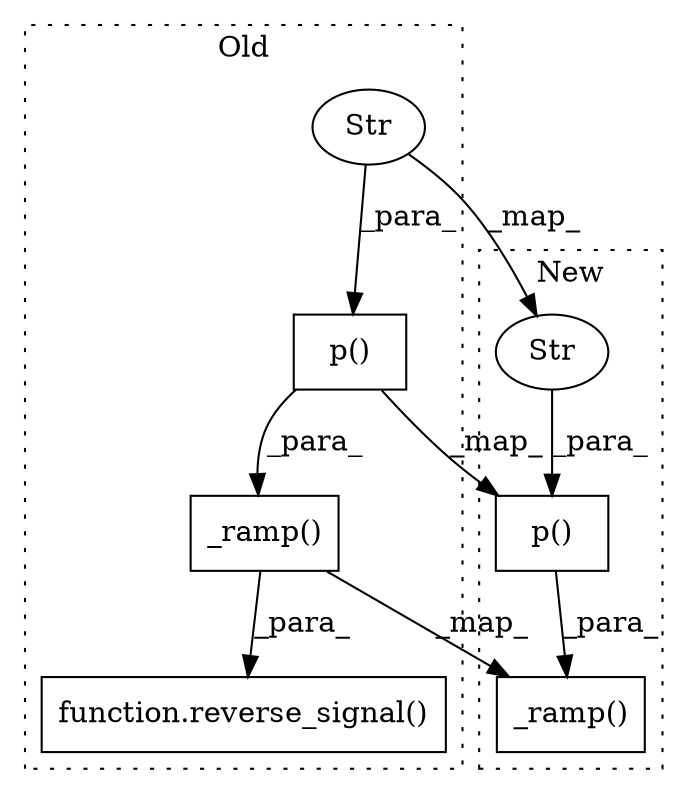digraph G {
subgraph cluster0 {
1 [label="_ramp()" a="75" s="9566,9582" l="11,1" shape="box"];
3 [label="function.reverse_signal()" a="75" s="9551,9583" l="15,1" shape="box"];
5 [label="p()" a="75" s="9484,9498" l="7,1" shape="box"];
6 [label="Str" a="66" s="9491" l="7" shape="ellipse"];
label = "Old";
style="dotted";
}
subgraph cluster1 {
2 [label="_ramp()" a="75" s="9602,9628" l="11,15" shape="box"];
4 [label="p()" a="75" s="9613,9627" l="7,1" shape="box"];
7 [label="Str" a="66" s="9620" l="7" shape="ellipse"];
label = "New";
style="dotted";
}
1 -> 3 [label="_para_"];
1 -> 2 [label="_map_"];
4 -> 2 [label="_para_"];
5 -> 4 [label="_map_"];
5 -> 1 [label="_para_"];
6 -> 7 [label="_map_"];
6 -> 5 [label="_para_"];
7 -> 4 [label="_para_"];
}